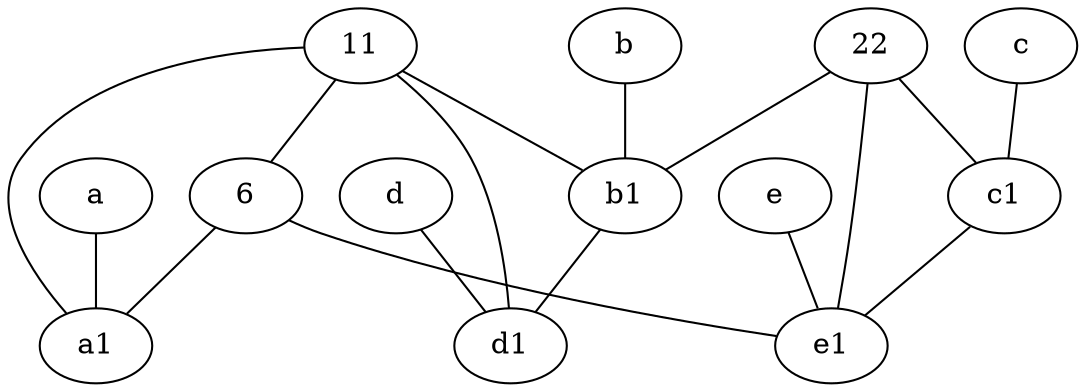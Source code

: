 graph {
	node [labelfontsize=50]
	a [labelfontsize=50 pos="8,2!"]
	e1 [labelfontsize=50 pos="7,7!"]
	a1 [labelfontsize=50 pos="8,3!"]
	c [labelfontsize=50 pos="4.5,2!"]
	d1 [labelfontsize=50 pos="3,5!"]
	b [labelfontsize=50 pos="10,4!"]
	d [labelfontsize=50 pos="2,5!"]
	b1 [labelfontsize=50 pos="9,4!"]
	e [labelfontsize=50 pos="7,9!"]
	11 [labelfontsize=50]
	22 [labelfontsize=50]
	c1 [labelfontsize=50 pos="4.5,3!"]
	6 [labelfontsize=50]
	11 -- a1
	c1 -- e1
	22 -- c1
	22 -- e1
	d -- d1
	b1 -- d1
	c -- c1
	11 -- d1
	6 -- e1
	11 -- b1
	a -- a1
	b -- b1
	6 -- a1
	11 -- 6
	e -- e1
	22 -- b1
}
